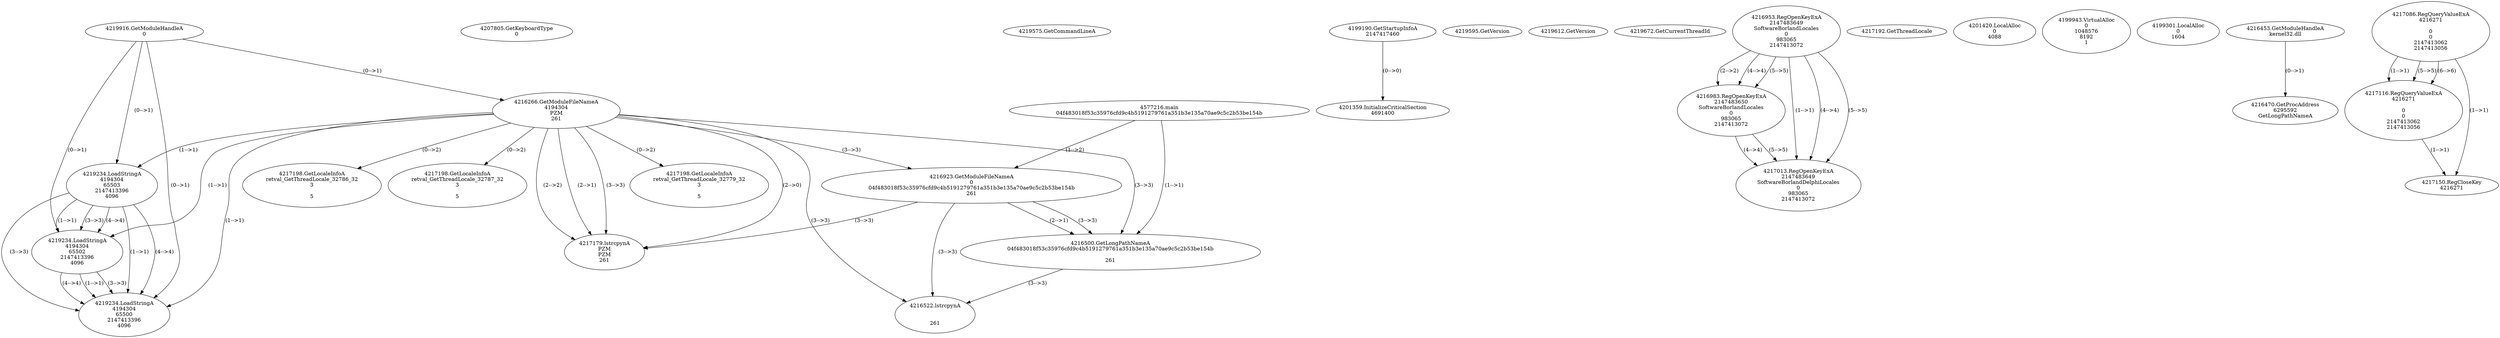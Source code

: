 // Global SCDG with merge call
digraph {
	0 [label="4577216.main
04f483018f53c35976cfd9c4b5191279761a351b3e135a70ae9c5c2b53be154b"]
	1 [label="4219916.GetModuleHandleA
0"]
	2 [label="4207805.GetKeyboardType
0"]
	3 [label="4219575.GetCommandLineA
"]
	4 [label="4199190.GetStartupInfoA
2147417460"]
	5 [label="4219595.GetVersion
"]
	6 [label="4219612.GetVersion
"]
	7 [label="4219672.GetCurrentThreadId
"]
	8 [label="4216266.GetModuleFileNameA
4194304
PZM
261"]
	1 -> 8 [label="(0-->1)"]
	9 [label="4216923.GetModuleFileNameA
0
04f483018f53c35976cfd9c4b5191279761a351b3e135a70ae9c5c2b53be154b
261"]
	0 -> 9 [label="(1-->2)"]
	8 -> 9 [label="(3-->3)"]
	10 [label="4216953.RegOpenKeyExA
2147483649
Software\Borland\Locales
0
983065
2147413072"]
	11 [label="4216983.RegOpenKeyExA
2147483650
Software\Borland\Locales
0
983065
2147413072"]
	10 -> 11 [label="(2-->2)"]
	10 -> 11 [label="(4-->4)"]
	10 -> 11 [label="(5-->5)"]
	12 [label="4217013.RegOpenKeyExA
2147483649
Software\Borland\Delphi\Locales
0
983065
2147413072"]
	10 -> 12 [label="(1-->1)"]
	10 -> 12 [label="(4-->4)"]
	11 -> 12 [label="(4-->4)"]
	10 -> 12 [label="(5-->5)"]
	11 -> 12 [label="(5-->5)"]
	13 [label="4217179.lstrcpynA
PZM
PZM
261"]
	8 -> 13 [label="(2-->1)"]
	8 -> 13 [label="(2-->2)"]
	8 -> 13 [label="(3-->3)"]
	9 -> 13 [label="(3-->3)"]
	8 -> 13 [label="(2-->0)"]
	14 [label="4217192.GetThreadLocale
"]
	15 [label="4217198.GetLocaleInfoA
retval_GetThreadLocale_32779_32
3

5"]
	8 -> 15 [label="(0-->2)"]
	16 [label="4219234.LoadStringA
4194304
65503
2147413396
4096"]
	1 -> 16 [label="(0-->1)"]
	8 -> 16 [label="(1-->1)"]
	17 [label="4219234.LoadStringA
4194304
65502
2147413396
4096"]
	1 -> 17 [label="(0-->1)"]
	8 -> 17 [label="(1-->1)"]
	16 -> 17 [label="(1-->1)"]
	16 -> 17 [label="(3-->3)"]
	16 -> 17 [label="(4-->4)"]
	18 [label="4219234.LoadStringA
4194304
65500
2147413396
4096"]
	1 -> 18 [label="(0-->1)"]
	8 -> 18 [label="(1-->1)"]
	16 -> 18 [label="(1-->1)"]
	17 -> 18 [label="(1-->1)"]
	16 -> 18 [label="(3-->3)"]
	17 -> 18 [label="(3-->3)"]
	16 -> 18 [label="(4-->4)"]
	17 -> 18 [label="(4-->4)"]
	19 [label="4201359.InitializeCriticalSection
4691400"]
	4 -> 19 [label="(0-->0)"]
	20 [label="4201420.LocalAlloc
0
4088"]
	21 [label="4199943.VirtualAlloc
0
1048576
8192
1"]
	22 [label="4199301.LocalAlloc
0
1604"]
	23 [label="4216453.GetModuleHandleA
kernel32.dll"]
	24 [label="4216470.GetProcAddress
6295592
GetLongPathNameA"]
	23 -> 24 [label="(0-->1)"]
	25 [label="4216500.GetLongPathNameA
04f483018f53c35976cfd9c4b5191279761a351b3e135a70ae9c5c2b53be154b

261"]
	0 -> 25 [label="(1-->1)"]
	9 -> 25 [label="(2-->1)"]
	8 -> 25 [label="(3-->3)"]
	9 -> 25 [label="(3-->3)"]
	26 [label="4216522.lstrcpynA


261"]
	8 -> 26 [label="(3-->3)"]
	9 -> 26 [label="(3-->3)"]
	25 -> 26 [label="(3-->3)"]
	27 [label="4217086.RegQueryValueExA
4216271

0
0
2147413062
2147413056"]
	28 [label="4217116.RegQueryValueExA
4216271

0
0
2147413062
2147413056"]
	27 -> 28 [label="(1-->1)"]
	27 -> 28 [label="(5-->5)"]
	27 -> 28 [label="(6-->6)"]
	29 [label="4217150.RegCloseKey
4216271"]
	27 -> 29 [label="(1-->1)"]
	28 -> 29 [label="(1-->1)"]
	30 [label="4217198.GetLocaleInfoA
retval_GetThreadLocale_32786_32
3

5"]
	8 -> 30 [label="(0-->2)"]
	31 [label="4217198.GetLocaleInfoA
retval_GetThreadLocale_32787_32
3

5"]
	8 -> 31 [label="(0-->2)"]
}
